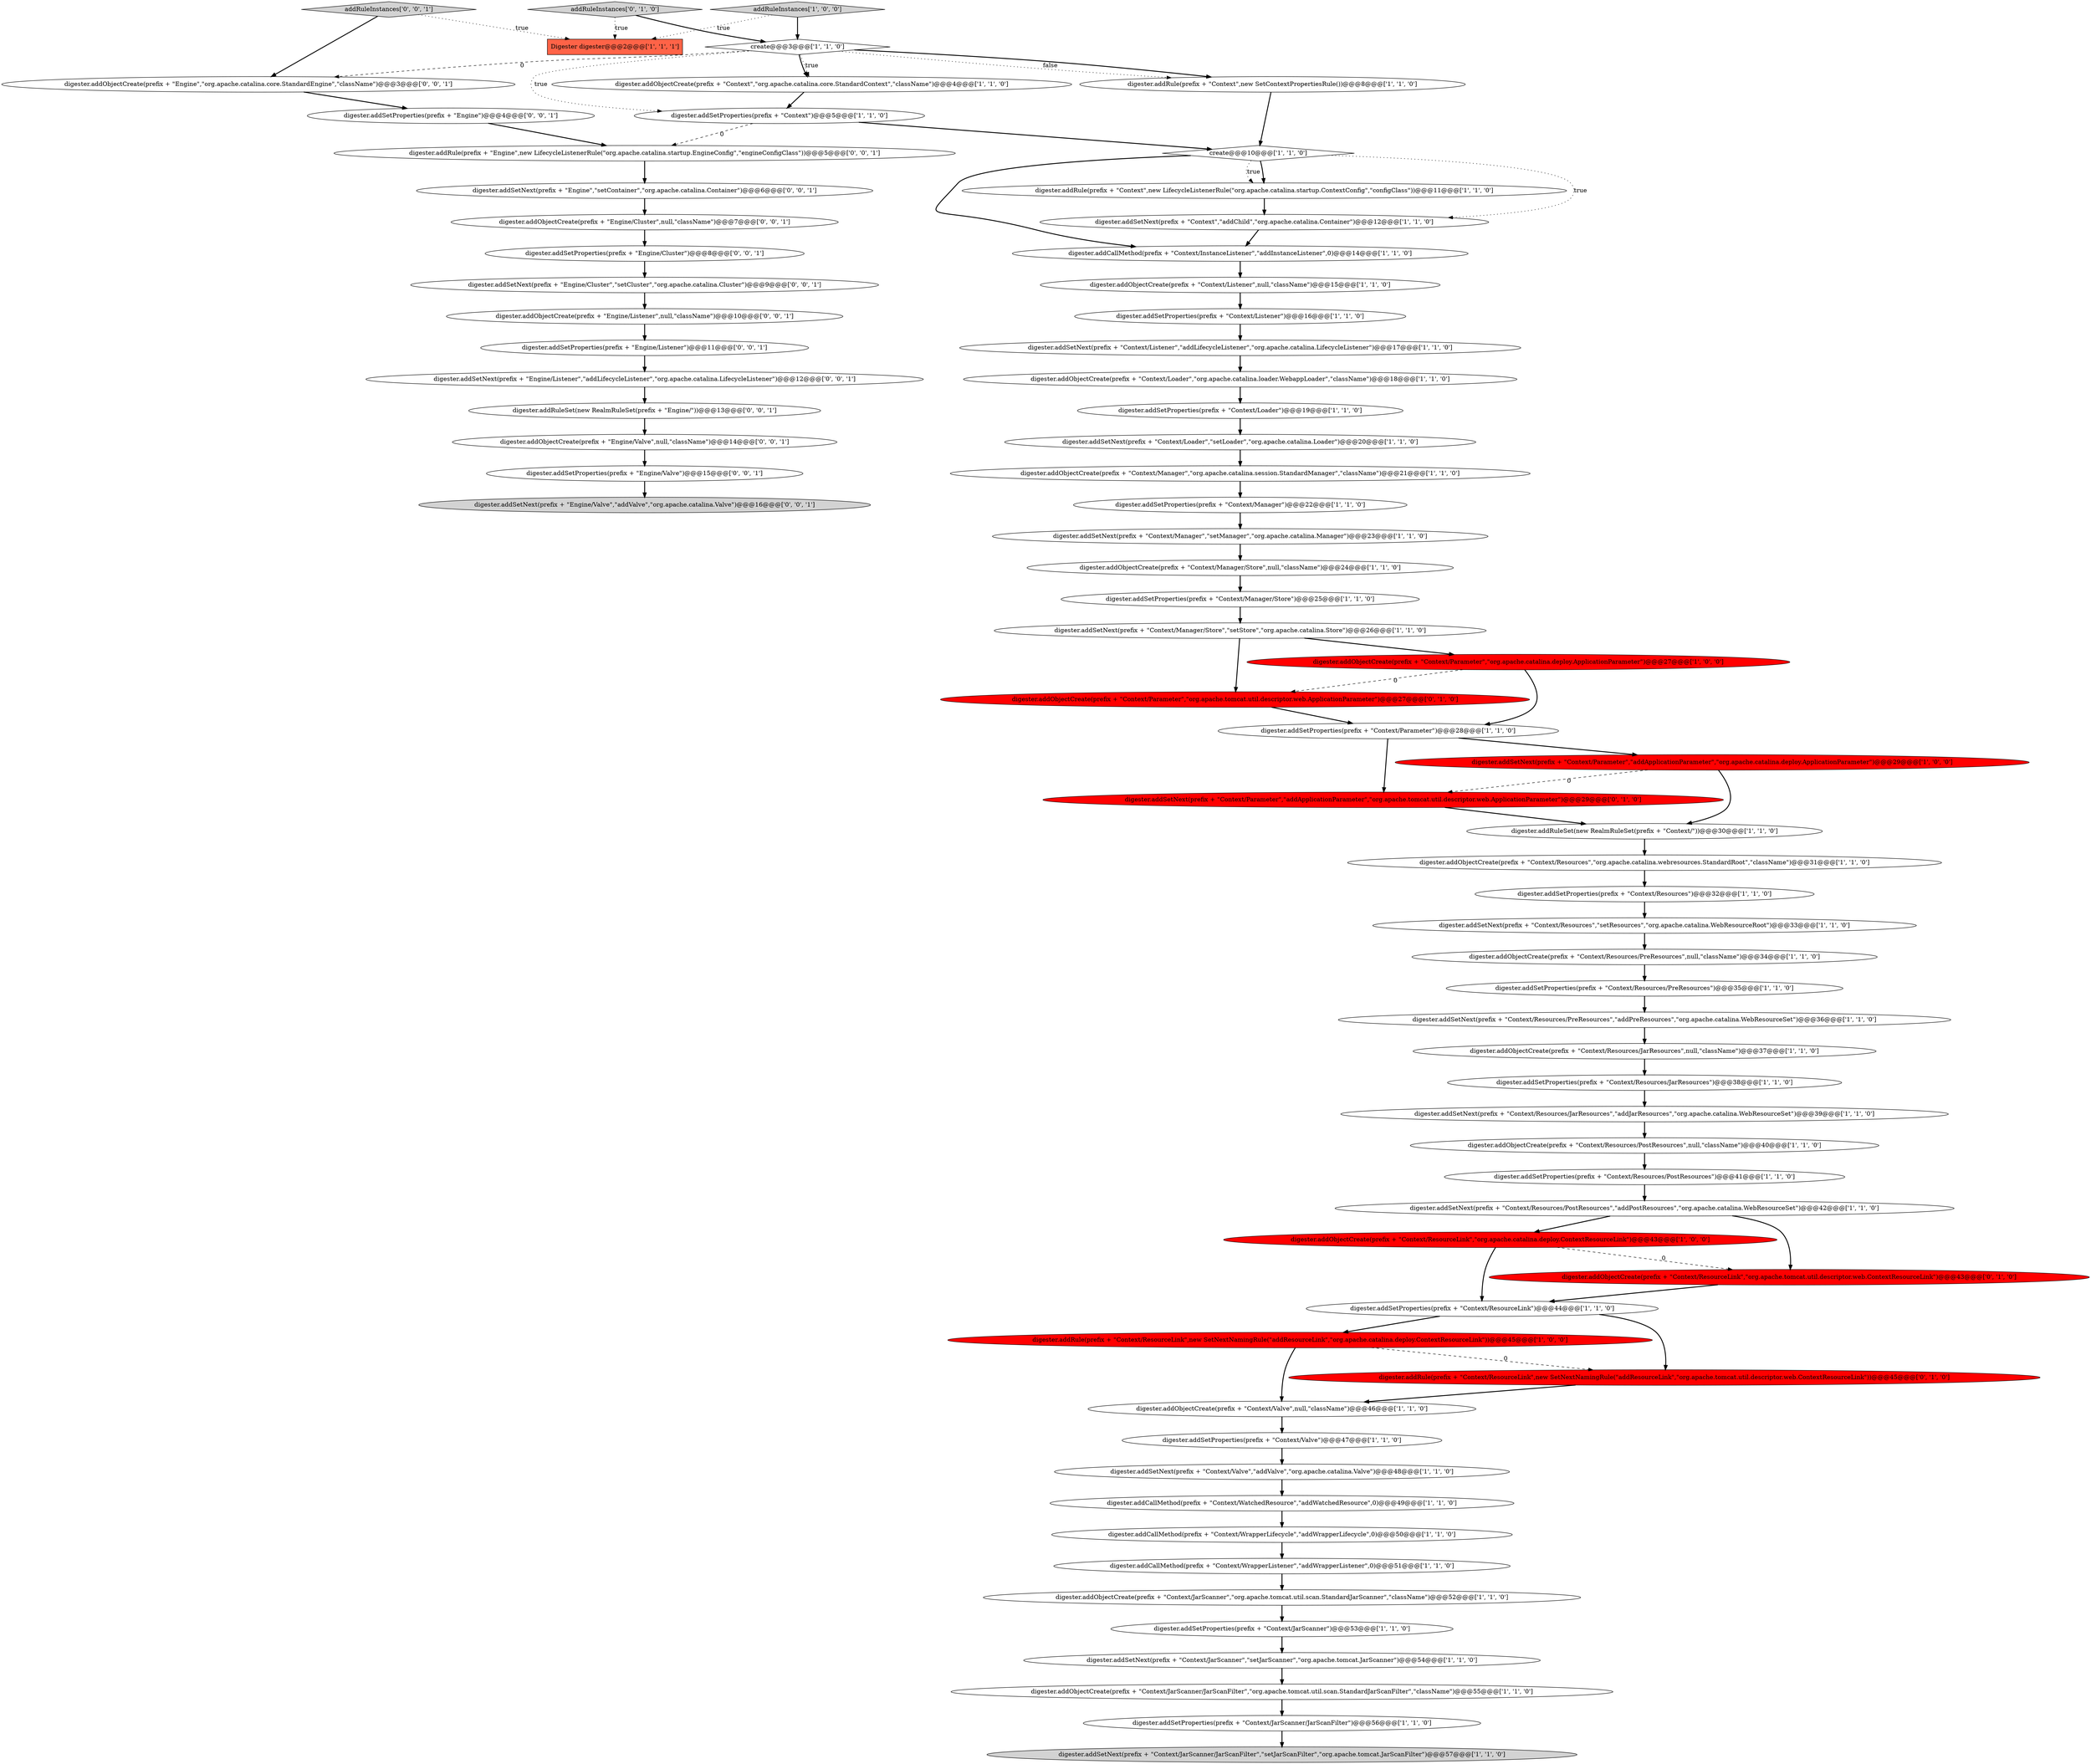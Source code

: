 digraph {
4 [style = filled, label = "digester.addSetNext(prefix + \"Context/Resources/PreResources\",\"addPreResources\",\"org.apache.catalina.WebResourceSet\")@@@36@@@['1', '1', '0']", fillcolor = white, shape = ellipse image = "AAA0AAABBB1BBB"];
17 [style = filled, label = "digester.addObjectCreate(prefix + \"Context/Loader\",\"org.apache.catalina.loader.WebappLoader\",\"className\")@@@18@@@['1', '1', '0']", fillcolor = white, shape = ellipse image = "AAA0AAABBB1BBB"];
66 [style = filled, label = "digester.addObjectCreate(prefix + \"Engine/Cluster\",null,\"className\")@@@7@@@['0', '0', '1']", fillcolor = white, shape = ellipse image = "AAA0AAABBB3BBB"];
58 [style = filled, label = "digester.addSetNext(prefix + \"Engine/Listener\",\"addLifecycleListener\",\"org.apache.catalina.LifecycleListener\")@@@12@@@['0', '0', '1']", fillcolor = white, shape = ellipse image = "AAA0AAABBB3BBB"];
32 [style = filled, label = "digester.addObjectCreate(prefix + \"Context/Resources\",\"org.apache.catalina.webresources.StandardRoot\",\"className\")@@@31@@@['1', '1', '0']", fillcolor = white, shape = ellipse image = "AAA0AAABBB1BBB"];
68 [style = filled, label = "digester.addObjectCreate(prefix + \"Engine\",\"org.apache.catalina.core.StandardEngine\",\"className\")@@@3@@@['0', '0', '1']", fillcolor = white, shape = ellipse image = "AAA0AAABBB3BBB"];
61 [style = filled, label = "digester.addObjectCreate(prefix + \"Engine/Valve\",null,\"className\")@@@14@@@['0', '0', '1']", fillcolor = white, shape = ellipse image = "AAA0AAABBB3BBB"];
12 [style = filled, label = "digester.addObjectCreate(prefix + \"Context/ResourceLink\",\"org.apache.catalina.deploy.ContextResourceLink\")@@@43@@@['1', '0', '0']", fillcolor = red, shape = ellipse image = "AAA1AAABBB1BBB"];
69 [style = filled, label = "digester.addSetProperties(prefix + \"Engine/Listener\")@@@11@@@['0', '0', '1']", fillcolor = white, shape = ellipse image = "AAA0AAABBB3BBB"];
14 [style = filled, label = "digester.addSetNext(prefix + \"Context/Resources/JarResources\",\"addJarResources\",\"org.apache.catalina.WebResourceSet\")@@@39@@@['1', '1', '0']", fillcolor = white, shape = ellipse image = "AAA0AAABBB1BBB"];
34 [style = filled, label = "digester.addSetProperties(prefix + \"Context/Listener\")@@@16@@@['1', '1', '0']", fillcolor = white, shape = ellipse image = "AAA0AAABBB1BBB"];
67 [style = filled, label = "digester.addObjectCreate(prefix + \"Engine/Listener\",null,\"className\")@@@10@@@['0', '0', '1']", fillcolor = white, shape = ellipse image = "AAA0AAABBB3BBB"];
1 [style = filled, label = "digester.addRuleSet(new RealmRuleSet(prefix + \"Context/\"))@@@30@@@['1', '1', '0']", fillcolor = white, shape = ellipse image = "AAA0AAABBB1BBB"];
16 [style = filled, label = "digester.addSetProperties(prefix + \"Context/Manager\")@@@22@@@['1', '1', '0']", fillcolor = white, shape = ellipse image = "AAA0AAABBB1BBB"];
0 [style = filled, label = "digester.addObjectCreate(prefix + \"Context/Resources/JarResources\",null,\"className\")@@@37@@@['1', '1', '0']", fillcolor = white, shape = ellipse image = "AAA0AAABBB1BBB"];
18 [style = filled, label = "digester.addSetProperties(prefix + \"Context/Resources/PreResources\")@@@35@@@['1', '1', '0']", fillcolor = white, shape = ellipse image = "AAA0AAABBB1BBB"];
23 [style = filled, label = "addRuleInstances['1', '0', '0']", fillcolor = lightgray, shape = diamond image = "AAA0AAABBB1BBB"];
10 [style = filled, label = "digester.addObjectCreate(prefix + \"Context/Valve\",null,\"className\")@@@46@@@['1', '1', '0']", fillcolor = white, shape = ellipse image = "AAA0AAABBB1BBB"];
13 [style = filled, label = "digester.addObjectCreate(prefix + \"Context/JarScanner/JarScanFilter\",\"org.apache.tomcat.util.scan.StandardJarScanFilter\",\"className\")@@@55@@@['1', '1', '0']", fillcolor = white, shape = ellipse image = "AAA0AAABBB1BBB"];
53 [style = filled, label = "digester.addObjectCreate(prefix + \"Context/Parameter\",\"org.apache.tomcat.util.descriptor.web.ApplicationParameter\")@@@27@@@['0', '1', '0']", fillcolor = red, shape = ellipse image = "AAA1AAABBB2BBB"];
27 [style = filled, label = "digester.addObjectCreate(prefix + \"Context/Resources/PreResources\",null,\"className\")@@@34@@@['1', '1', '0']", fillcolor = white, shape = ellipse image = "AAA0AAABBB1BBB"];
40 [style = filled, label = "digester.addCallMethod(prefix + \"Context/WrapperListener\",\"addWrapperListener\",0)@@@51@@@['1', '1', '0']", fillcolor = white, shape = ellipse image = "AAA0AAABBB1BBB"];
72 [style = filled, label = "digester.addSetNext(prefix + \"Engine/Valve\",\"addValve\",\"org.apache.catalina.Valve\")@@@16@@@['0', '0', '1']", fillcolor = lightgray, shape = ellipse image = "AAA0AAABBB3BBB"];
48 [style = filled, label = "digester.addCallMethod(prefix + \"Context/WrapperLifecycle\",\"addWrapperLifecycle\",0)@@@50@@@['1', '1', '0']", fillcolor = white, shape = ellipse image = "AAA0AAABBB1BBB"];
6 [style = filled, label = "digester.addCallMethod(prefix + \"Context/InstanceListener\",\"addInstanceListener\",0)@@@14@@@['1', '1', '0']", fillcolor = white, shape = ellipse image = "AAA0AAABBB1BBB"];
52 [style = filled, label = "digester.addObjectCreate(prefix + \"Context/Manager/Store\",null,\"className\")@@@24@@@['1', '1', '0']", fillcolor = white, shape = ellipse image = "AAA0AAABBB1BBB"];
33 [style = filled, label = "digester.addSetNext(prefix + \"Context/JarScanner\",\"setJarScanner\",\"org.apache.tomcat.JarScanner\")@@@54@@@['1', '1', '0']", fillcolor = white, shape = ellipse image = "AAA0AAABBB1BBB"];
41 [style = filled, label = "digester.addObjectCreate(prefix + \"Context/Manager\",\"org.apache.catalina.session.StandardManager\",\"className\")@@@21@@@['1', '1', '0']", fillcolor = white, shape = ellipse image = "AAA0AAABBB1BBB"];
9 [style = filled, label = "digester.addSetProperties(prefix + \"Context/Resources/JarResources\")@@@38@@@['1', '1', '0']", fillcolor = white, shape = ellipse image = "AAA0AAABBB1BBB"];
55 [style = filled, label = "addRuleInstances['0', '1', '0']", fillcolor = lightgray, shape = diamond image = "AAA0AAABBB2BBB"];
28 [style = filled, label = "digester.addSetProperties(prefix + \"Context\")@@@5@@@['1', '1', '0']", fillcolor = white, shape = ellipse image = "AAA0AAABBB1BBB"];
11 [style = filled, label = "digester.addObjectCreate(prefix + \"Context\",\"org.apache.catalina.core.StandardContext\",\"className\")@@@4@@@['1', '1', '0']", fillcolor = white, shape = ellipse image = "AAA0AAABBB1BBB"];
46 [style = filled, label = "Digester digester@@@2@@@['1', '1', '1']", fillcolor = tomato, shape = box image = "AAA0AAABBB1BBB"];
7 [style = filled, label = "digester.addSetNext(prefix + \"Context/Manager\",\"setManager\",\"org.apache.catalina.Manager\")@@@23@@@['1', '1', '0']", fillcolor = white, shape = ellipse image = "AAA0AAABBB1BBB"];
24 [style = filled, label = "digester.addSetProperties(prefix + \"Context/Loader\")@@@19@@@['1', '1', '0']", fillcolor = white, shape = ellipse image = "AAA0AAABBB1BBB"];
60 [style = filled, label = "digester.addSetProperties(prefix + \"Engine/Cluster\")@@@8@@@['0', '0', '1']", fillcolor = white, shape = ellipse image = "AAA0AAABBB3BBB"];
70 [style = filled, label = "digester.addSetProperties(prefix + \"Engine\")@@@4@@@['0', '0', '1']", fillcolor = white, shape = ellipse image = "AAA0AAABBB3BBB"];
2 [style = filled, label = "digester.addObjectCreate(prefix + \"Context/Resources/PostResources\",null,\"className\")@@@40@@@['1', '1', '0']", fillcolor = white, shape = ellipse image = "AAA0AAABBB1BBB"];
29 [style = filled, label = "digester.addSetProperties(prefix + \"Context/Valve\")@@@47@@@['1', '1', '0']", fillcolor = white, shape = ellipse image = "AAA0AAABBB1BBB"];
45 [style = filled, label = "digester.addObjectCreate(prefix + \"Context/Parameter\",\"org.apache.catalina.deploy.ApplicationParameter\")@@@27@@@['1', '0', '0']", fillcolor = red, shape = ellipse image = "AAA1AAABBB1BBB"];
65 [style = filled, label = "addRuleInstances['0', '0', '1']", fillcolor = lightgray, shape = diamond image = "AAA0AAABBB3BBB"];
15 [style = filled, label = "digester.addSetProperties(prefix + \"Context/Manager/Store\")@@@25@@@['1', '1', '0']", fillcolor = white, shape = ellipse image = "AAA0AAABBB1BBB"];
54 [style = filled, label = "digester.addSetNext(prefix + \"Context/Parameter\",\"addApplicationParameter\",\"org.apache.tomcat.util.descriptor.web.ApplicationParameter\")@@@29@@@['0', '1', '0']", fillcolor = red, shape = ellipse image = "AAA1AAABBB2BBB"];
3 [style = filled, label = "digester.addSetNext(prefix + \"Context/Valve\",\"addValve\",\"org.apache.catalina.Valve\")@@@48@@@['1', '1', '0']", fillcolor = white, shape = ellipse image = "AAA0AAABBB1BBB"];
57 [style = filled, label = "digester.addObjectCreate(prefix + \"Context/ResourceLink\",\"org.apache.tomcat.util.descriptor.web.ContextResourceLink\")@@@43@@@['0', '1', '0']", fillcolor = red, shape = ellipse image = "AAA1AAABBB2BBB"];
8 [style = filled, label = "digester.addSetNext(prefix + \"Context/JarScanner/JarScanFilter\",\"setJarScanFilter\",\"org.apache.tomcat.JarScanFilter\")@@@57@@@['1', '1', '0']", fillcolor = lightgray, shape = ellipse image = "AAA0AAABBB1BBB"];
20 [style = filled, label = "digester.addSetNext(prefix + \"Context/Loader\",\"setLoader\",\"org.apache.catalina.Loader\")@@@20@@@['1', '1', '0']", fillcolor = white, shape = ellipse image = "AAA0AAABBB1BBB"];
39 [style = filled, label = "create@@@3@@@['1', '1', '0']", fillcolor = white, shape = diamond image = "AAA0AAABBB1BBB"];
63 [style = filled, label = "digester.addSetProperties(prefix + \"Engine/Valve\")@@@15@@@['0', '0', '1']", fillcolor = white, shape = ellipse image = "AAA0AAABBB3BBB"];
51 [style = filled, label = "digester.addRule(prefix + \"Context/ResourceLink\",new SetNextNamingRule(\"addResourceLink\",\"org.apache.catalina.deploy.ContextResourceLink\"))@@@45@@@['1', '0', '0']", fillcolor = red, shape = ellipse image = "AAA1AAABBB1BBB"];
42 [style = filled, label = "digester.addSetProperties(prefix + \"Context/JarScanner\")@@@53@@@['1', '1', '0']", fillcolor = white, shape = ellipse image = "AAA0AAABBB1BBB"];
71 [style = filled, label = "digester.addRule(prefix + \"Engine\",new LifecycleListenerRule(\"org.apache.catalina.startup.EngineConfig\",\"engineConfigClass\"))@@@5@@@['0', '0', '1']", fillcolor = white, shape = ellipse image = "AAA0AAABBB3BBB"];
59 [style = filled, label = "digester.addRuleSet(new RealmRuleSet(prefix + \"Engine/\"))@@@13@@@['0', '0', '1']", fillcolor = white, shape = ellipse image = "AAA0AAABBB3BBB"];
35 [style = filled, label = "digester.addSetNext(prefix + \"Context/Resources\",\"setResources\",\"org.apache.catalina.WebResourceRoot\")@@@33@@@['1', '1', '0']", fillcolor = white, shape = ellipse image = "AAA0AAABBB1BBB"];
26 [style = filled, label = "digester.addSetNext(prefix + \"Context/Listener\",\"addLifecycleListener\",\"org.apache.catalina.LifecycleListener\")@@@17@@@['1', '1', '0']", fillcolor = white, shape = ellipse image = "AAA0AAABBB1BBB"];
43 [style = filled, label = "digester.addRule(prefix + \"Context\",new SetContextPropertiesRule())@@@8@@@['1', '1', '0']", fillcolor = white, shape = ellipse image = "AAA0AAABBB1BBB"];
22 [style = filled, label = "digester.addObjectCreate(prefix + \"Context/JarScanner\",\"org.apache.tomcat.util.scan.StandardJarScanner\",\"className\")@@@52@@@['1', '1', '0']", fillcolor = white, shape = ellipse image = "AAA0AAABBB1BBB"];
30 [style = filled, label = "digester.addSetProperties(prefix + \"Context/Parameter\")@@@28@@@['1', '1', '0']", fillcolor = white, shape = ellipse image = "AAA0AAABBB1BBB"];
31 [style = filled, label = "digester.addSetProperties(prefix + \"Context/JarScanner/JarScanFilter\")@@@56@@@['1', '1', '0']", fillcolor = white, shape = ellipse image = "AAA0AAABBB1BBB"];
38 [style = filled, label = "digester.addRule(prefix + \"Context\",new LifecycleListenerRule(\"org.apache.catalina.startup.ContextConfig\",\"configClass\"))@@@11@@@['1', '1', '0']", fillcolor = white, shape = ellipse image = "AAA0AAABBB1BBB"];
44 [style = filled, label = "digester.addSetNext(prefix + \"Context/Resources/PostResources\",\"addPostResources\",\"org.apache.catalina.WebResourceSet\")@@@42@@@['1', '1', '0']", fillcolor = white, shape = ellipse image = "AAA0AAABBB1BBB"];
25 [style = filled, label = "digester.addObjectCreate(prefix + \"Context/Listener\",null,\"className\")@@@15@@@['1', '1', '0']", fillcolor = white, shape = ellipse image = "AAA0AAABBB1BBB"];
50 [style = filled, label = "digester.addSetProperties(prefix + \"Context/ResourceLink\")@@@44@@@['1', '1', '0']", fillcolor = white, shape = ellipse image = "AAA0AAABBB1BBB"];
62 [style = filled, label = "digester.addSetNext(prefix + \"Engine/Cluster\",\"setCluster\",\"org.apache.catalina.Cluster\")@@@9@@@['0', '0', '1']", fillcolor = white, shape = ellipse image = "AAA0AAABBB3BBB"];
21 [style = filled, label = "digester.addSetProperties(prefix + \"Context/Resources\")@@@32@@@['1', '1', '0']", fillcolor = white, shape = ellipse image = "AAA0AAABBB1BBB"];
37 [style = filled, label = "digester.addSetNext(prefix + \"Context\",\"addChild\",\"org.apache.catalina.Container\")@@@12@@@['1', '1', '0']", fillcolor = white, shape = ellipse image = "AAA0AAABBB1BBB"];
36 [style = filled, label = "digester.addSetNext(prefix + \"Context/Manager/Store\",\"setStore\",\"org.apache.catalina.Store\")@@@26@@@['1', '1', '0']", fillcolor = white, shape = ellipse image = "AAA0AAABBB1BBB"];
47 [style = filled, label = "digester.addSetNext(prefix + \"Context/Parameter\",\"addApplicationParameter\",\"org.apache.catalina.deploy.ApplicationParameter\")@@@29@@@['1', '0', '0']", fillcolor = red, shape = ellipse image = "AAA1AAABBB1BBB"];
64 [style = filled, label = "digester.addSetNext(prefix + \"Engine\",\"setContainer\",\"org.apache.catalina.Container\")@@@6@@@['0', '0', '1']", fillcolor = white, shape = ellipse image = "AAA0AAABBB3BBB"];
5 [style = filled, label = "create@@@10@@@['1', '1', '0']", fillcolor = white, shape = diamond image = "AAA0AAABBB1BBB"];
49 [style = filled, label = "digester.addCallMethod(prefix + \"Context/WatchedResource\",\"addWatchedResource\",0)@@@49@@@['1', '1', '0']", fillcolor = white, shape = ellipse image = "AAA0AAABBB1BBB"];
56 [style = filled, label = "digester.addRule(prefix + \"Context/ResourceLink\",new SetNextNamingRule(\"addResourceLink\",\"org.apache.tomcat.util.descriptor.web.ContextResourceLink\"))@@@45@@@['0', '1', '0']", fillcolor = red, shape = ellipse image = "AAA1AAABBB2BBB"];
19 [style = filled, label = "digester.addSetProperties(prefix + \"Context/Resources/PostResources\")@@@41@@@['1', '1', '0']", fillcolor = white, shape = ellipse image = "AAA0AAABBB1BBB"];
63->72 [style = bold, label=""];
25->34 [style = bold, label=""];
39->11 [style = dotted, label="true"];
36->53 [style = bold, label=""];
16->7 [style = bold, label=""];
49->48 [style = bold, label=""];
50->56 [style = bold, label=""];
7->52 [style = bold, label=""];
51->10 [style = bold, label=""];
5->38 [style = bold, label=""];
45->30 [style = bold, label=""];
23->46 [style = dotted, label="true"];
59->61 [style = bold, label=""];
62->67 [style = bold, label=""];
39->68 [style = dashed, label="0"];
19->44 [style = bold, label=""];
67->69 [style = bold, label=""];
5->38 [style = dotted, label="true"];
69->58 [style = bold, label=""];
34->26 [style = bold, label=""];
70->71 [style = bold, label=""];
47->54 [style = dashed, label="0"];
71->64 [style = bold, label=""];
65->68 [style = bold, label=""];
9->14 [style = bold, label=""];
40->22 [style = bold, label=""];
66->60 [style = bold, label=""];
58->59 [style = bold, label=""];
13->31 [style = bold, label=""];
21->35 [style = bold, label=""];
11->28 [style = bold, label=""];
28->5 [style = bold, label=""];
26->17 [style = bold, label=""];
60->62 [style = bold, label=""];
68->70 [style = bold, label=""];
53->30 [style = bold, label=""];
65->46 [style = dotted, label="true"];
44->12 [style = bold, label=""];
33->13 [style = bold, label=""];
4->0 [style = bold, label=""];
24->20 [style = bold, label=""];
56->10 [style = bold, label=""];
20->41 [style = bold, label=""];
5->6 [style = bold, label=""];
18->4 [style = bold, label=""];
38->37 [style = bold, label=""];
64->66 [style = bold, label=""];
28->71 [style = dashed, label="0"];
1->32 [style = bold, label=""];
30->47 [style = bold, label=""];
61->63 [style = bold, label=""];
44->57 [style = bold, label=""];
15->36 [style = bold, label=""];
22->42 [style = bold, label=""];
47->1 [style = bold, label=""];
52->15 [style = bold, label=""];
27->18 [style = bold, label=""];
51->56 [style = dashed, label="0"];
55->39 [style = bold, label=""];
43->5 [style = bold, label=""];
30->54 [style = bold, label=""];
23->39 [style = bold, label=""];
41->16 [style = bold, label=""];
14->2 [style = bold, label=""];
31->8 [style = bold, label=""];
35->27 [style = bold, label=""];
0->9 [style = bold, label=""];
32->21 [style = bold, label=""];
2->19 [style = bold, label=""];
12->50 [style = bold, label=""];
57->50 [style = bold, label=""];
45->53 [style = dashed, label="0"];
29->3 [style = bold, label=""];
12->57 [style = dashed, label="0"];
39->43 [style = bold, label=""];
42->33 [style = bold, label=""];
39->43 [style = dotted, label="false"];
37->6 [style = bold, label=""];
39->11 [style = bold, label=""];
48->40 [style = bold, label=""];
55->46 [style = dotted, label="true"];
17->24 [style = bold, label=""];
10->29 [style = bold, label=""];
50->51 [style = bold, label=""];
39->28 [style = dotted, label="true"];
3->49 [style = bold, label=""];
36->45 [style = bold, label=""];
5->37 [style = dotted, label="true"];
6->25 [style = bold, label=""];
54->1 [style = bold, label=""];
}
